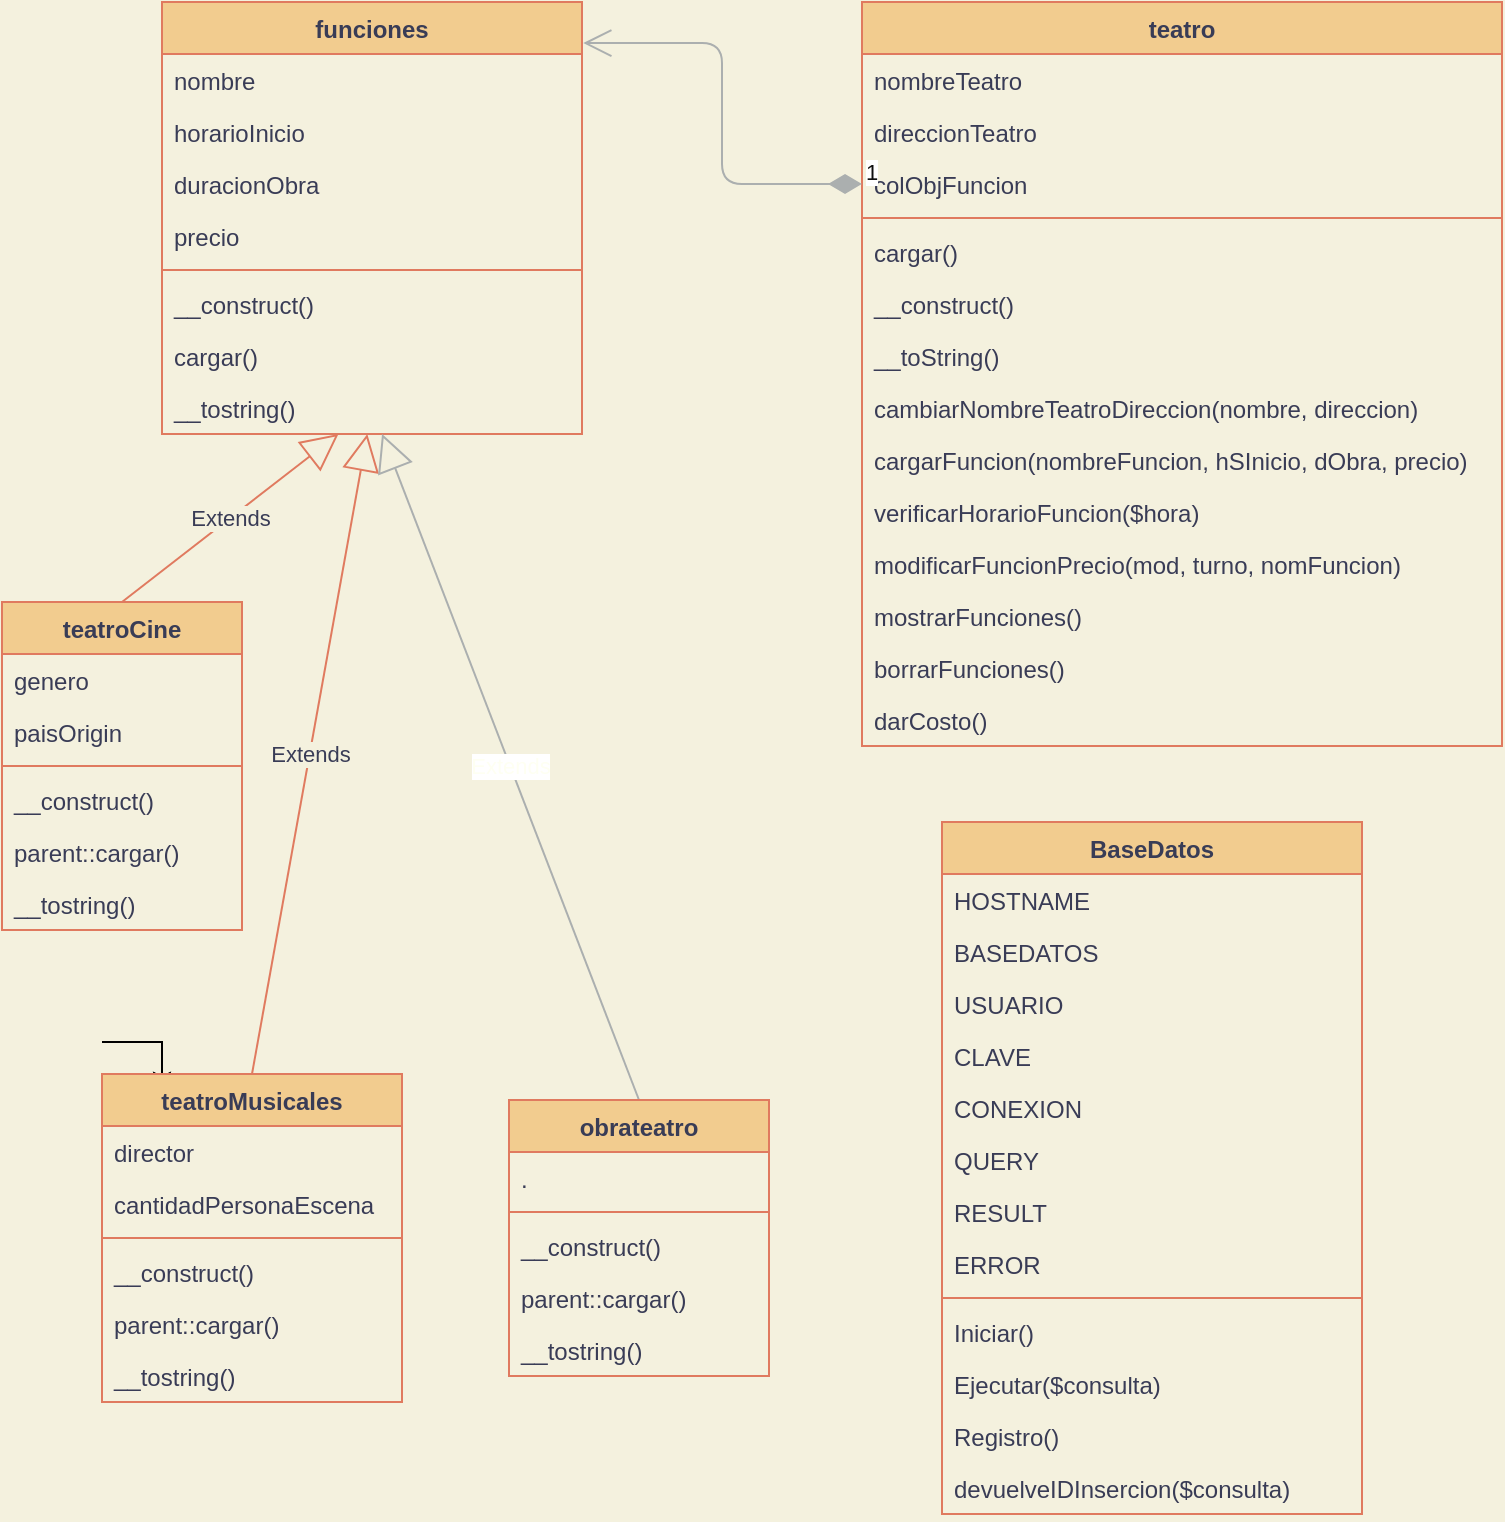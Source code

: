 <mxfile>
    <diagram id="FcIQ7FMfYsqyE_858Onf" name="Page-1">
        <mxGraphModel dx="761" dy="639" grid="1" gridSize="10" guides="1" tooltips="1" connect="1" arrows="1" fold="1" page="1" pageScale="1" pageWidth="827" pageHeight="1169" background="#F4F1DE" math="0" shadow="0">
            <root>
                <mxCell id="0"/>
                <mxCell id="1" parent="0"/>
                <mxCell id="2" value="funciones" style="swimlane;fontStyle=1;align=center;verticalAlign=top;childLayout=stackLayout;horizontal=1;startSize=26;horizontalStack=0;resizeParent=1;resizeParentMax=0;resizeLast=0;collapsible=1;marginBottom=0;fillColor=#F2CC8F;strokeColor=#E07A5F;fontColor=#393C56;" parent="1" vertex="1">
                    <mxGeometry x="110" y="30" width="210" height="216" as="geometry"/>
                </mxCell>
                <mxCell id="3" value="nombre" style="text;strokeColor=none;fillColor=none;align=left;verticalAlign=top;spacingLeft=4;spacingRight=4;overflow=hidden;rotatable=0;points=[[0,0.5],[1,0.5]];portConstraint=eastwest;fontColor=#393C56;" parent="2" vertex="1">
                    <mxGeometry y="26" width="210" height="26" as="geometry"/>
                </mxCell>
                <mxCell id="6" value="horarioInicio" style="text;strokeColor=none;fillColor=none;align=left;verticalAlign=top;spacingLeft=4;spacingRight=4;overflow=hidden;rotatable=0;points=[[0,0.5],[1,0.5]];portConstraint=eastwest;fontColor=#393C56;" parent="2" vertex="1">
                    <mxGeometry y="52" width="210" height="26" as="geometry"/>
                </mxCell>
                <mxCell id="7" value="duracionObra" style="text;strokeColor=none;fillColor=none;align=left;verticalAlign=top;spacingLeft=4;spacingRight=4;overflow=hidden;rotatable=0;points=[[0,0.5],[1,0.5]];portConstraint=eastwest;fontColor=#393C56;" parent="2" vertex="1">
                    <mxGeometry y="78" width="210" height="26" as="geometry"/>
                </mxCell>
                <mxCell id="8" value="precio" style="text;strokeColor=none;fillColor=none;align=left;verticalAlign=top;spacingLeft=4;spacingRight=4;overflow=hidden;rotatable=0;points=[[0,0.5],[1,0.5]];portConstraint=eastwest;fontColor=#393C56;" parent="2" vertex="1">
                    <mxGeometry y="104" width="210" height="26" as="geometry"/>
                </mxCell>
                <mxCell id="4" value="" style="line;strokeWidth=1;fillColor=none;align=left;verticalAlign=middle;spacingTop=-1;spacingLeft=3;spacingRight=3;rotatable=0;labelPosition=right;points=[];portConstraint=eastwest;strokeColor=#E07A5F;fontColor=#393C56;labelBackgroundColor=#F4F1DE;" parent="2" vertex="1">
                    <mxGeometry y="130" width="210" height="8" as="geometry"/>
                </mxCell>
                <mxCell id="75" value="__construct()" style="text;strokeColor=none;fillColor=none;align=left;verticalAlign=top;spacingLeft=4;spacingRight=4;overflow=hidden;rotatable=0;points=[[0,0.5],[1,0.5]];portConstraint=eastwest;fontColor=#393C56;" parent="2" vertex="1">
                    <mxGeometry y="138" width="210" height="26" as="geometry"/>
                </mxCell>
                <mxCell id="5" value="cargar()" style="text;strokeColor=none;fillColor=none;align=left;verticalAlign=top;spacingLeft=4;spacingRight=4;overflow=hidden;rotatable=0;points=[[0,0.5],[1,0.5]];portConstraint=eastwest;fontColor=#393C56;" parent="2" vertex="1">
                    <mxGeometry y="164" width="210" height="26" as="geometry"/>
                </mxCell>
                <mxCell id="9" value="__tostring()" style="text;strokeColor=none;fillColor=none;align=left;verticalAlign=top;spacingLeft=4;spacingRight=4;overflow=hidden;rotatable=0;points=[[0,0.5],[1,0.5]];portConstraint=eastwest;fontColor=#393C56;" parent="2" vertex="1">
                    <mxGeometry y="190" width="210" height="26" as="geometry"/>
                </mxCell>
                <mxCell id="10" value="teatro" style="swimlane;fontStyle=1;align=center;verticalAlign=top;childLayout=stackLayout;horizontal=1;startSize=26;horizontalStack=0;resizeParent=1;resizeParentMax=0;resizeLast=0;collapsible=1;marginBottom=0;fillColor=#F2CC8F;strokeColor=#E07A5F;fontColor=#393C56;" parent="1" vertex="1">
                    <mxGeometry x="460" y="30" width="320" height="372" as="geometry"/>
                </mxCell>
                <mxCell id="11" value="nombreTeatro" style="text;strokeColor=none;fillColor=none;align=left;verticalAlign=top;spacingLeft=4;spacingRight=4;overflow=hidden;rotatable=0;points=[[0,0.5],[1,0.5]];portConstraint=eastwest;fontColor=#393C56;" parent="10" vertex="1">
                    <mxGeometry y="26" width="320" height="26" as="geometry"/>
                </mxCell>
                <mxCell id="14" value="direccionTeatro" style="text;strokeColor=none;fillColor=none;align=left;verticalAlign=top;spacingLeft=4;spacingRight=4;overflow=hidden;rotatable=0;points=[[0,0.5],[1,0.5]];portConstraint=eastwest;fontColor=#393C56;" parent="10" vertex="1">
                    <mxGeometry y="52" width="320" height="26" as="geometry"/>
                </mxCell>
                <mxCell id="15" value="colObjFuncion" style="text;strokeColor=none;fillColor=none;align=left;verticalAlign=top;spacingLeft=4;spacingRight=4;overflow=hidden;rotatable=0;points=[[0,0.5],[1,0.5]];portConstraint=eastwest;fontColor=#393C56;" parent="10" vertex="1">
                    <mxGeometry y="78" width="320" height="26" as="geometry"/>
                </mxCell>
                <mxCell id="12" value="" style="line;strokeWidth=1;fillColor=none;align=left;verticalAlign=middle;spacingTop=-1;spacingLeft=3;spacingRight=3;rotatable=0;labelPosition=right;points=[];portConstraint=eastwest;strokeColor=#E07A5F;fontColor=#393C56;labelBackgroundColor=#F4F1DE;" parent="10" vertex="1">
                    <mxGeometry y="104" width="320" height="8" as="geometry"/>
                </mxCell>
                <mxCell id="73" value="cargar()" style="text;strokeColor=none;fillColor=none;align=left;verticalAlign=top;spacingLeft=4;spacingRight=4;overflow=hidden;rotatable=0;points=[[0,0.5],[1,0.5]];portConstraint=eastwest;fontColor=#393C56;" parent="10" vertex="1">
                    <mxGeometry y="112" width="320" height="26" as="geometry"/>
                </mxCell>
                <mxCell id="13" value="__construct()" style="text;strokeColor=none;fillColor=none;align=left;verticalAlign=top;spacingLeft=4;spacingRight=4;overflow=hidden;rotatable=0;points=[[0,0.5],[1,0.5]];portConstraint=eastwest;fontColor=#393C56;" parent="10" vertex="1">
                    <mxGeometry y="138" width="320" height="26" as="geometry"/>
                </mxCell>
                <mxCell id="17" value="__toString()" style="text;strokeColor=none;fillColor=none;align=left;verticalAlign=top;spacingLeft=4;spacingRight=4;overflow=hidden;rotatable=0;points=[[0,0.5],[1,0.5]];portConstraint=eastwest;fontColor=#393C56;" parent="10" vertex="1">
                    <mxGeometry y="164" width="320" height="26" as="geometry"/>
                </mxCell>
                <mxCell id="18" value="cambiarNombreTeatroDireccion(nombre, direccion)" style="text;strokeColor=none;fillColor=none;align=left;verticalAlign=top;spacingLeft=4;spacingRight=4;overflow=hidden;rotatable=0;points=[[0,0.5],[1,0.5]];portConstraint=eastwest;fontColor=#393C56;" parent="10" vertex="1">
                    <mxGeometry y="190" width="320" height="26" as="geometry"/>
                </mxCell>
                <mxCell id="19" value="cargarFuncion(nombreFuncion, hSInicio, dObra, precio)" style="text;strokeColor=none;fillColor=none;align=left;verticalAlign=top;spacingLeft=4;spacingRight=4;overflow=hidden;rotatable=0;points=[[0,0.5],[1,0.5]];portConstraint=eastwest;fontColor=#393C56;" parent="10" vertex="1">
                    <mxGeometry y="216" width="320" height="26" as="geometry"/>
                </mxCell>
                <mxCell id="20" value="verificarHorarioFuncion($hora)" style="text;strokeColor=none;fillColor=none;align=left;verticalAlign=top;spacingLeft=4;spacingRight=4;overflow=hidden;rotatable=0;points=[[0,0.5],[1,0.5]];portConstraint=eastwest;fontColor=#393C56;" parent="10" vertex="1">
                    <mxGeometry y="242" width="320" height="26" as="geometry"/>
                </mxCell>
                <mxCell id="21" value="modificarFuncionPrecio(mod, turno, nomFuncion)" style="text;strokeColor=none;fillColor=none;align=left;verticalAlign=top;spacingLeft=4;spacingRight=4;overflow=hidden;rotatable=0;points=[[0,0.5],[1,0.5]];portConstraint=eastwest;fontColor=#393C56;" parent="10" vertex="1">
                    <mxGeometry y="268" width="320" height="26" as="geometry"/>
                </mxCell>
                <mxCell id="22" value="mostrarFunciones()" style="text;strokeColor=none;fillColor=none;align=left;verticalAlign=top;spacingLeft=4;spacingRight=4;overflow=hidden;rotatable=0;points=[[0,0.5],[1,0.5]];portConstraint=eastwest;fontColor=#393C56;" parent="10" vertex="1">
                    <mxGeometry y="294" width="320" height="26" as="geometry"/>
                </mxCell>
                <mxCell id="23" value="borrarFunciones()" style="text;strokeColor=none;fillColor=none;align=left;verticalAlign=top;spacingLeft=4;spacingRight=4;overflow=hidden;rotatable=0;points=[[0,0.5],[1,0.5]];portConstraint=eastwest;fontColor=#393C56;" parent="10" vertex="1">
                    <mxGeometry y="320" width="320" height="26" as="geometry"/>
                </mxCell>
                <mxCell id="44" value="darCosto()" style="text;strokeColor=none;fillColor=none;align=left;verticalAlign=top;spacingLeft=4;spacingRight=4;overflow=hidden;rotatable=0;points=[[0,0.5],[1,0.5]];portConstraint=eastwest;fontColor=#393C56;" parent="10" vertex="1">
                    <mxGeometry y="346" width="320" height="26" as="geometry"/>
                </mxCell>
                <mxCell id="39" value="Extends" style="endArrow=block;endSize=16;endFill=0;html=1;exitX=0.5;exitY=0;exitDx=0;exitDy=0;strokeColor=#E07A5F;fontColor=#393C56;labelBackgroundColor=#F4F1DE;" parent="1" source="124" target="9" edge="1">
                    <mxGeometry width="160" relative="1" as="geometry">
                        <mxPoint x="98" y="434" as="sourcePoint"/>
                        <mxPoint x="108" y="450" as="targetPoint"/>
                        <Array as="points"/>
                    </mxGeometry>
                </mxCell>
                <mxCell id="41" value="Extends" style="endArrow=block;endSize=16;endFill=0;html=1;exitX=0.5;exitY=0;exitDx=0;exitDy=0;strokeColor=#E07A5F;fontColor=#393C56;labelBackgroundColor=#F4F1DE;" parent="1" source="115" target="9" edge="1">
                    <mxGeometry width="160" relative="1" as="geometry">
                        <mxPoint x="140" y="610" as="sourcePoint"/>
                        <mxPoint x="174" y="442" as="targetPoint"/>
                        <Array as="points"/>
                    </mxGeometry>
                </mxCell>
                <mxCell id="62" value="&lt;font color=&quot;#fefff2&quot;&gt;Extends&lt;/font&gt;" style="endArrow=block;endSize=16;endFill=0;html=1;fillColor=#1ba1e2;fontColor=#0F0F0F;exitX=0.5;exitY=0;exitDx=0;exitDy=0;strokeColor=#ABAFAF;" parent="1" source="97" target="9" edge="1">
                    <mxGeometry width="160" relative="1" as="geometry">
                        <mxPoint x="428" y="517.556" as="sourcePoint"/>
                        <mxPoint x="240.88" y="444.99" as="targetPoint"/>
                    </mxGeometry>
                </mxCell>
                <mxCell id="72" value="1" style="endArrow=open;html=1;endSize=12;startArrow=diamondThin;startSize=14;startFill=1;edgeStyle=orthogonalEdgeStyle;align=left;verticalAlign=bottom;strokeColor=#ABAFAF;fillColor=#F2CC8F;fontColor=#0F0F0F;entryX=1.003;entryY=0.095;entryDx=0;entryDy=0;entryPerimeter=0;exitX=0;exitY=0.5;exitDx=0;exitDy=0;" parent="1" source="15" target="2" edge="1">
                    <mxGeometry x="-1" y="3" relative="1" as="geometry">
                        <mxPoint x="450" y="147" as="sourcePoint"/>
                        <mxPoint x="640" y="420" as="targetPoint"/>
                    </mxGeometry>
                </mxCell>
                <mxCell id="80" value="" style="edgeStyle=orthogonalEdgeStyle;rounded=0;orthogonalLoop=1;jettySize=auto;html=1;" parent="1" edge="1">
                    <mxGeometry relative="1" as="geometry">
                        <mxPoint x="80" y="550" as="sourcePoint"/>
                        <mxPoint x="110" y="574" as="targetPoint"/>
                    </mxGeometry>
                </mxCell>
                <mxCell id="82" value="" style="edgeStyle=orthogonalEdgeStyle;rounded=0;orthogonalLoop=1;jettySize=auto;html=1;" parent="1" edge="1">
                    <mxGeometry relative="1" as="geometry">
                        <mxPoint x="80" y="550" as="sourcePoint"/>
                        <mxPoint x="110" y="574" as="targetPoint"/>
                    </mxGeometry>
                </mxCell>
                <mxCell id="97" value="obrateatro&#10;" style="swimlane;fontStyle=1;align=center;verticalAlign=top;childLayout=stackLayout;horizontal=1;startSize=26;horizontalStack=0;resizeParent=1;resizeParentMax=0;resizeLast=0;collapsible=1;marginBottom=0;fillColor=#F2CC8F;strokeColor=#E07A5F;fontColor=#393C56;" parent="1" vertex="1">
                    <mxGeometry x="283.5" y="579" width="130" height="138" as="geometry"/>
                </mxCell>
                <mxCell id="101" value="." style="text;strokeColor=none;fillColor=none;align=left;verticalAlign=top;spacingLeft=4;spacingRight=4;overflow=hidden;rotatable=0;points=[[0,0.5],[1,0.5]];portConstraint=eastwest;fontColor=#393C56;" parent="97" vertex="1">
                    <mxGeometry y="26" width="130" height="26" as="geometry"/>
                </mxCell>
                <mxCell id="102" value="" style="line;strokeWidth=1;fillColor=none;align=left;verticalAlign=middle;spacingTop=-1;spacingLeft=3;spacingRight=3;rotatable=0;labelPosition=right;points=[];portConstraint=eastwest;strokeColor=#E07A5F;fontColor=#393C56;labelBackgroundColor=#F4F1DE;" parent="97" vertex="1">
                    <mxGeometry y="52" width="130" height="8" as="geometry"/>
                </mxCell>
                <mxCell id="103" value="__construct()" style="text;strokeColor=none;fillColor=none;align=left;verticalAlign=top;spacingLeft=4;spacingRight=4;overflow=hidden;rotatable=0;points=[[0,0.5],[1,0.5]];portConstraint=eastwest;fontColor=#393C56;" parent="97" vertex="1">
                    <mxGeometry y="60" width="130" height="26" as="geometry"/>
                </mxCell>
                <mxCell id="104" value="parent::cargar()" style="text;strokeColor=none;fillColor=none;align=left;verticalAlign=top;spacingLeft=4;spacingRight=4;overflow=hidden;rotatable=0;points=[[0,0.5],[1,0.5]];portConstraint=eastwest;fontColor=#393C56;" parent="97" vertex="1">
                    <mxGeometry y="86" width="130" height="26" as="geometry"/>
                </mxCell>
                <mxCell id="105" value="__tostring()" style="text;strokeColor=none;fillColor=none;align=left;verticalAlign=top;spacingLeft=4;spacingRight=4;overflow=hidden;rotatable=0;points=[[0,0.5],[1,0.5]];portConstraint=eastwest;fontColor=#393C56;" parent="97" vertex="1">
                    <mxGeometry y="112" width="130" height="26" as="geometry"/>
                </mxCell>
                <mxCell id="115" value="teatroMusicales" style="swimlane;fontStyle=1;align=center;verticalAlign=top;childLayout=stackLayout;horizontal=1;startSize=26;horizontalStack=0;resizeParent=1;resizeParentMax=0;resizeLast=0;collapsible=1;marginBottom=0;fillColor=#F2CC8F;strokeColor=#E07A5F;fontColor=#393C56;" parent="1" vertex="1">
                    <mxGeometry x="80" y="566" width="150" height="164" as="geometry"/>
                </mxCell>
                <mxCell id="116" value="director" style="text;strokeColor=none;fillColor=none;align=left;verticalAlign=top;spacingLeft=4;spacingRight=4;overflow=hidden;rotatable=0;points=[[0,0.5],[1,0.5]];portConstraint=eastwest;fontColor=#393C56;" parent="115" vertex="1">
                    <mxGeometry y="26" width="150" height="26" as="geometry"/>
                </mxCell>
                <mxCell id="117" value="cantidadPersonaEscena" style="text;strokeColor=none;fillColor=none;align=left;verticalAlign=top;spacingLeft=4;spacingRight=4;overflow=hidden;rotatable=0;points=[[0,0.5],[1,0.5]];portConstraint=eastwest;fontColor=#393C56;" parent="115" vertex="1">
                    <mxGeometry y="52" width="150" height="26" as="geometry"/>
                </mxCell>
                <mxCell id="120" value="" style="line;strokeWidth=1;fillColor=none;align=left;verticalAlign=middle;spacingTop=-1;spacingLeft=3;spacingRight=3;rotatable=0;labelPosition=right;points=[];portConstraint=eastwest;strokeColor=#E07A5F;fontColor=#393C56;labelBackgroundColor=#F4F1DE;" parent="115" vertex="1">
                    <mxGeometry y="78" width="150" height="8" as="geometry"/>
                </mxCell>
                <mxCell id="121" value="__construct()" style="text;strokeColor=none;fillColor=none;align=left;verticalAlign=top;spacingLeft=4;spacingRight=4;overflow=hidden;rotatable=0;points=[[0,0.5],[1,0.5]];portConstraint=eastwest;fontColor=#393C56;" parent="115" vertex="1">
                    <mxGeometry y="86" width="150" height="26" as="geometry"/>
                </mxCell>
                <mxCell id="122" value="parent::cargar()" style="text;strokeColor=none;fillColor=none;align=left;verticalAlign=top;spacingLeft=4;spacingRight=4;overflow=hidden;rotatable=0;points=[[0,0.5],[1,0.5]];portConstraint=eastwest;fontColor=#393C56;" parent="115" vertex="1">
                    <mxGeometry y="112" width="150" height="26" as="geometry"/>
                </mxCell>
                <mxCell id="123" value="__tostring()" style="text;strokeColor=none;fillColor=none;align=left;verticalAlign=top;spacingLeft=4;spacingRight=4;overflow=hidden;rotatable=0;points=[[0,0.5],[1,0.5]];portConstraint=eastwest;fontColor=#393C56;" parent="115" vertex="1">
                    <mxGeometry y="138" width="150" height="26" as="geometry"/>
                </mxCell>
                <mxCell id="124" value="teatroCine" style="swimlane;fontStyle=1;align=center;verticalAlign=top;childLayout=stackLayout;horizontal=1;startSize=26;horizontalStack=0;resizeParent=1;resizeParentMax=0;resizeLast=0;collapsible=1;marginBottom=0;fillColor=#F2CC8F;strokeColor=#E07A5F;fontColor=#393C56;" parent="1" vertex="1">
                    <mxGeometry x="30" y="330" width="120" height="164" as="geometry"/>
                </mxCell>
                <mxCell id="125" value="genero" style="text;strokeColor=none;fillColor=none;align=left;verticalAlign=top;spacingLeft=4;spacingRight=4;overflow=hidden;rotatable=0;points=[[0,0.5],[1,0.5]];portConstraint=eastwest;fontColor=#393C56;" parent="124" vertex="1">
                    <mxGeometry y="26" width="120" height="26" as="geometry"/>
                </mxCell>
                <mxCell id="126" value="paisOrigin" style="text;strokeColor=none;fillColor=none;align=left;verticalAlign=top;spacingLeft=4;spacingRight=4;overflow=hidden;rotatable=0;points=[[0,0.5],[1,0.5]];portConstraint=eastwest;fontColor=#393C56;" parent="124" vertex="1">
                    <mxGeometry y="52" width="120" height="26" as="geometry"/>
                </mxCell>
                <mxCell id="129" value="" style="line;strokeWidth=1;fillColor=none;align=left;verticalAlign=middle;spacingTop=-1;spacingLeft=3;spacingRight=3;rotatable=0;labelPosition=right;points=[];portConstraint=eastwest;strokeColor=#E07A5F;fontColor=#393C56;labelBackgroundColor=#F4F1DE;" parent="124" vertex="1">
                    <mxGeometry y="78" width="120" height="8" as="geometry"/>
                </mxCell>
                <mxCell id="130" value="__construct()" style="text;strokeColor=none;fillColor=none;align=left;verticalAlign=top;spacingLeft=4;spacingRight=4;overflow=hidden;rotatable=0;points=[[0,0.5],[1,0.5]];portConstraint=eastwest;fontColor=#393C56;" parent="124" vertex="1">
                    <mxGeometry y="86" width="120" height="26" as="geometry"/>
                </mxCell>
                <mxCell id="131" value="parent::cargar()" style="text;strokeColor=none;fillColor=none;align=left;verticalAlign=top;spacingLeft=4;spacingRight=4;overflow=hidden;rotatable=0;points=[[0,0.5],[1,0.5]];portConstraint=eastwest;fontColor=#393C56;" parent="124" vertex="1">
                    <mxGeometry y="112" width="120" height="26" as="geometry"/>
                </mxCell>
                <mxCell id="132" value="__tostring()" style="text;strokeColor=none;fillColor=none;align=left;verticalAlign=top;spacingLeft=4;spacingRight=4;overflow=hidden;rotatable=0;points=[[0,0.5],[1,0.5]];portConstraint=eastwest;fontColor=#393C56;" parent="124" vertex="1">
                    <mxGeometry y="138" width="120" height="26" as="geometry"/>
                </mxCell>
                <mxCell id="133" value="BaseDatos" style="swimlane;fontStyle=1;align=center;verticalAlign=top;childLayout=stackLayout;horizontal=1;startSize=26;horizontalStack=0;resizeParent=1;resizeParentMax=0;resizeLast=0;collapsible=1;marginBottom=0;fillColor=#F2CC8F;strokeColor=#E07A5F;fontColor=#393C56;" parent="1" vertex="1">
                    <mxGeometry x="500" y="440" width="210" height="346" as="geometry"/>
                </mxCell>
                <mxCell id="134" value="HOSTNAME" style="text;strokeColor=none;fillColor=none;align=left;verticalAlign=top;spacingLeft=4;spacingRight=4;overflow=hidden;rotatable=0;points=[[0,0.5],[1,0.5]];portConstraint=eastwest;fontColor=#393C56;" parent="133" vertex="1">
                    <mxGeometry y="26" width="210" height="26" as="geometry"/>
                </mxCell>
                <mxCell id="135" value="BASEDATOS" style="text;strokeColor=none;fillColor=none;align=left;verticalAlign=top;spacingLeft=4;spacingRight=4;overflow=hidden;rotatable=0;points=[[0,0.5],[1,0.5]];portConstraint=eastwest;fontColor=#393C56;" parent="133" vertex="1">
                    <mxGeometry y="52" width="210" height="26" as="geometry"/>
                </mxCell>
                <mxCell id="136" value="USUARIO" style="text;strokeColor=none;fillColor=none;align=left;verticalAlign=top;spacingLeft=4;spacingRight=4;overflow=hidden;rotatable=0;points=[[0,0.5],[1,0.5]];portConstraint=eastwest;fontColor=#393C56;" parent="133" vertex="1">
                    <mxGeometry y="78" width="210" height="26" as="geometry"/>
                </mxCell>
                <mxCell id="142" value="CLAVE" style="text;strokeColor=none;fillColor=none;align=left;verticalAlign=top;spacingLeft=4;spacingRight=4;overflow=hidden;rotatable=0;points=[[0,0.5],[1,0.5]];portConstraint=eastwest;fontColor=#393C56;" parent="133" vertex="1">
                    <mxGeometry y="104" width="210" height="26" as="geometry"/>
                </mxCell>
                <mxCell id="143" value="CONEXION" style="text;strokeColor=none;fillColor=none;align=left;verticalAlign=top;spacingLeft=4;spacingRight=4;overflow=hidden;rotatable=0;points=[[0,0.5],[1,0.5]];portConstraint=eastwest;fontColor=#393C56;" parent="133" vertex="1">
                    <mxGeometry y="130" width="210" height="26" as="geometry"/>
                </mxCell>
                <mxCell id="144" value="QUERY" style="text;strokeColor=none;fillColor=none;align=left;verticalAlign=top;spacingLeft=4;spacingRight=4;overflow=hidden;rotatable=0;points=[[0,0.5],[1,0.5]];portConstraint=eastwest;fontColor=#393C56;" parent="133" vertex="1">
                    <mxGeometry y="156" width="210" height="26" as="geometry"/>
                </mxCell>
                <mxCell id="145" value="RESULT" style="text;strokeColor=none;fillColor=none;align=left;verticalAlign=top;spacingLeft=4;spacingRight=4;overflow=hidden;rotatable=0;points=[[0,0.5],[1,0.5]];portConstraint=eastwest;fontColor=#393C56;" parent="133" vertex="1">
                    <mxGeometry y="182" width="210" height="26" as="geometry"/>
                </mxCell>
                <mxCell id="137" value="ERROR" style="text;strokeColor=none;fillColor=none;align=left;verticalAlign=top;spacingLeft=4;spacingRight=4;overflow=hidden;rotatable=0;points=[[0,0.5],[1,0.5]];portConstraint=eastwest;fontColor=#393C56;" parent="133" vertex="1">
                    <mxGeometry y="208" width="210" height="26" as="geometry"/>
                </mxCell>
                <mxCell id="138" value="" style="line;strokeWidth=1;fillColor=none;align=left;verticalAlign=middle;spacingTop=-1;spacingLeft=3;spacingRight=3;rotatable=0;labelPosition=right;points=[];portConstraint=eastwest;strokeColor=#E07A5F;fontColor=#393C56;labelBackgroundColor=#F4F1DE;" parent="133" vertex="1">
                    <mxGeometry y="234" width="210" height="8" as="geometry"/>
                </mxCell>
                <mxCell id="139" value="Iniciar()" style="text;strokeColor=none;fillColor=none;align=left;verticalAlign=top;spacingLeft=4;spacingRight=4;overflow=hidden;rotatable=0;points=[[0,0.5],[1,0.5]];portConstraint=eastwest;fontColor=#393C56;" parent="133" vertex="1">
                    <mxGeometry y="242" width="210" height="26" as="geometry"/>
                </mxCell>
                <mxCell id="140" value="Ejecutar($consulta)" style="text;strokeColor=none;fillColor=none;align=left;verticalAlign=top;spacingLeft=4;spacingRight=4;overflow=hidden;rotatable=0;points=[[0,0.5],[1,0.5]];portConstraint=eastwest;fontColor=#393C56;" parent="133" vertex="1">
                    <mxGeometry y="268" width="210" height="26" as="geometry"/>
                </mxCell>
                <mxCell id="146" value="Registro()" style="text;strokeColor=none;fillColor=none;align=left;verticalAlign=top;spacingLeft=4;spacingRight=4;overflow=hidden;rotatable=0;points=[[0,0.5],[1,0.5]];portConstraint=eastwest;fontColor=#393C56;" parent="133" vertex="1">
                    <mxGeometry y="294" width="210" height="26" as="geometry"/>
                </mxCell>
                <mxCell id="141" value="devuelveIDInsercion($consulta)" style="text;strokeColor=none;fillColor=none;align=left;verticalAlign=top;spacingLeft=4;spacingRight=4;overflow=hidden;rotatable=0;points=[[0,0.5],[1,0.5]];portConstraint=eastwest;fontColor=#393C56;" parent="133" vertex="1">
                    <mxGeometry y="320" width="210" height="26" as="geometry"/>
                </mxCell>
            </root>
        </mxGraphModel>
    </diagram>
</mxfile>
